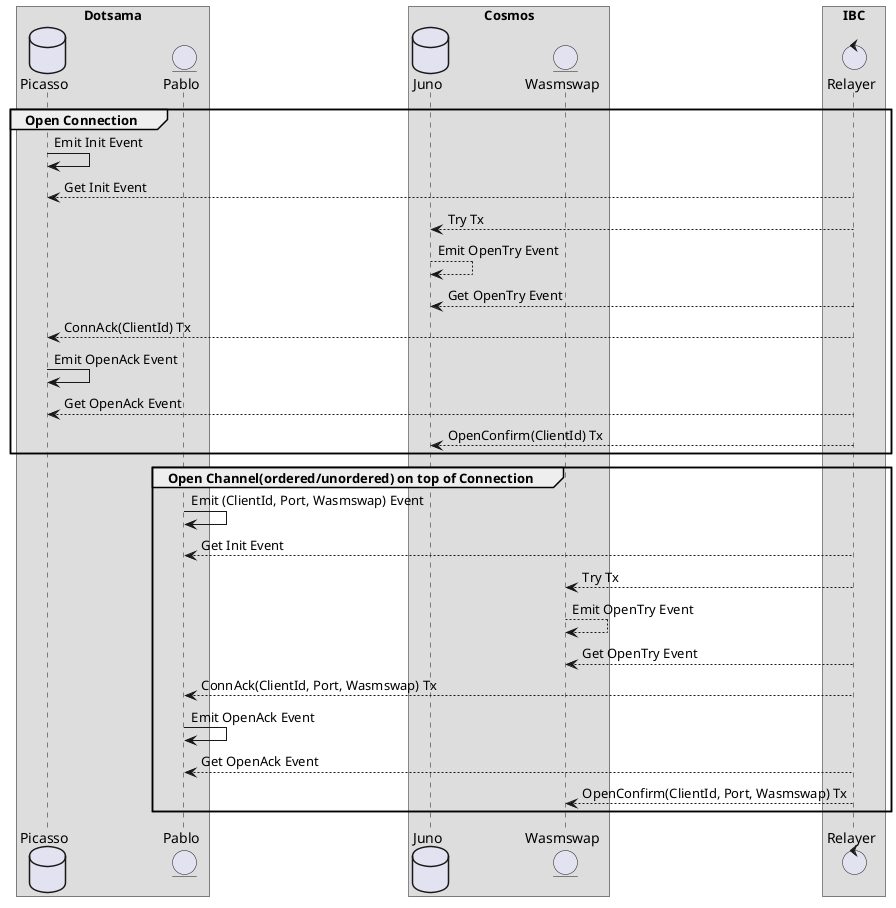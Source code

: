 @startuml


box Dotsama
    database Picasso
    entity Pablo
end box

box Cosmos
    database Juno
    entity Wasmswap
end box


box IBC 
    control Relayer
end box

group Open Connection
    Picasso -> Picasso: Emit Init Event
    Relayer --> Picasso: Get Init Event
    Relayer --> Juno: Try Tx
    Juno --> Juno: Emit OpenTry Event
    Relayer --> Juno : Get OpenTry Event
    Relayer --> Picasso : ConnAck(ClientId) Tx
    Picasso -> Picasso : Emit OpenAck Event
    Relayer --> Picasso: Get OpenAck Event
    Relayer --> Juno: OpenConfirm(ClientId) Tx
end

group Open Channel(ordered/unordered) on top of Connection 
    Pablo -> Pablo: Emit (ClientId, Port, Wasmswap) Event
    Relayer --> Pablo: Get Init Event
    Relayer --> Wasmswap: Try Tx
    Wasmswap --> Wasmswap: Emit OpenTry Event
    Relayer --> Wasmswap : Get OpenTry Event
    Relayer --> Pablo : ConnAck(ClientId, Port, Wasmswap) Tx
    Pablo -> Pablo : Emit OpenAck Event
    Relayer --> Pablo: Get OpenAck Event
    Relayer --> Wasmswap: OpenConfirm(ClientId, Port, Wasmswap) Tx
end



@enduml